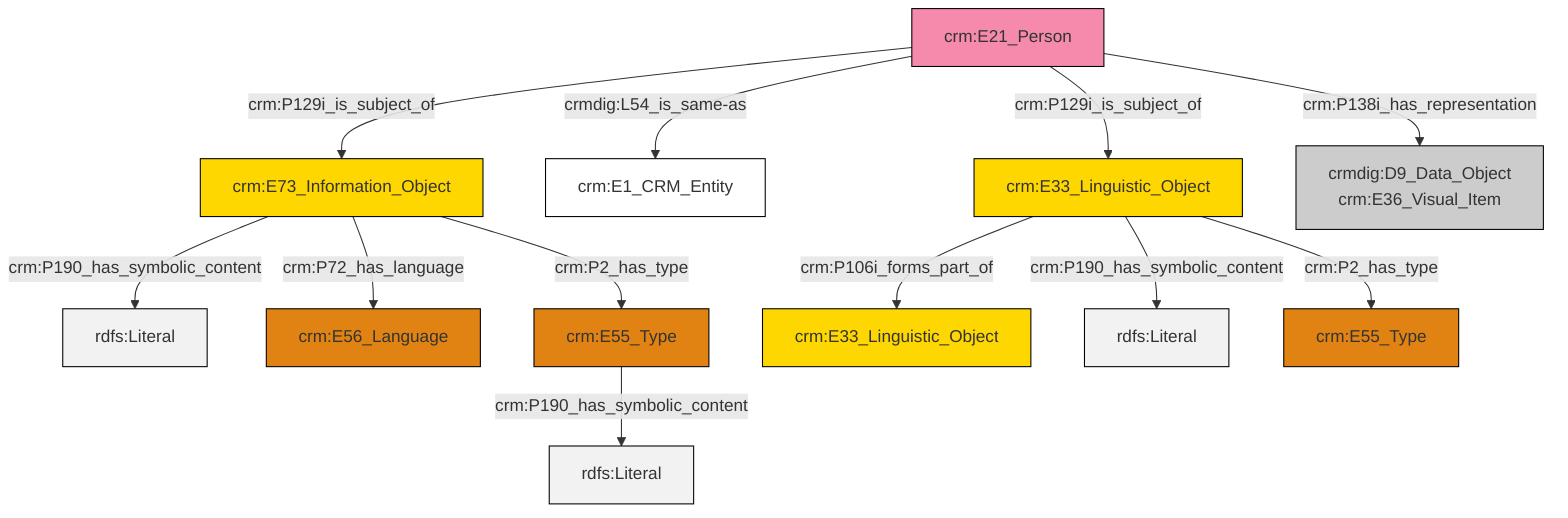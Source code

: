 graph TD
classDef Literal fill:#f2f2f2,stroke:#000000;
classDef CRM_Entity fill:#FFFFFF,stroke:#000000;
classDef Temporal_Entity fill:#00C9E6, stroke:#000000;
classDef Type fill:#E18312, stroke:#000000;
classDef Time-Span fill:#2C9C91, stroke:#000000;
classDef Appellation fill:#FFEB7F, stroke:#000000;
classDef Place fill:#008836, stroke:#000000;
classDef Persistent_Item fill:#B266B2, stroke:#000000;
classDef Conceptual_Object fill:#FFD700, stroke:#000000;
classDef Physical_Thing fill:#D2B48C, stroke:#000000;
classDef Actor fill:#f58aad, stroke:#000000;
classDef PC_Classes fill:#4ce600, stroke:#000000;
classDef Multi fill:#cccccc,stroke:#000000;

0["crm:E21_Person"]:::Actor -->|crm:P129i_is_subject_of| 1["crm:E73_Information_Object"]:::Conceptual_Object
2["crm:E33_Linguistic_Object"]:::Conceptual_Object -->|crm:P106i_forms_part_of| 3["crm:E33_Linguistic_Object"]:::Conceptual_Object
1["crm:E73_Information_Object"]:::Conceptual_Object -->|crm:P190_has_symbolic_content| 6[rdfs:Literal]:::Literal
0["crm:E21_Person"]:::Actor -->|crmdig:L54_is_same-as| 12["crm:E1_CRM_Entity"]:::CRM_Entity
1["crm:E73_Information_Object"]:::Conceptual_Object -->|crm:P72_has_language| 4["crm:E56_Language"]:::Type
17["crm:E55_Type"]:::Type -->|crm:P190_has_symbolic_content| 18[rdfs:Literal]:::Literal
2["crm:E33_Linguistic_Object"]:::Conceptual_Object -->|crm:P190_has_symbolic_content| 19[rdfs:Literal]:::Literal
2["crm:E33_Linguistic_Object"]:::Conceptual_Object -->|crm:P2_has_type| 10["crm:E55_Type"]:::Type
1["crm:E73_Information_Object"]:::Conceptual_Object -->|crm:P2_has_type| 17["crm:E55_Type"]:::Type
0["crm:E21_Person"]:::Actor -->|crm:P129i_is_subject_of| 2["crm:E33_Linguistic_Object"]:::Conceptual_Object
0["crm:E21_Person"]:::Actor -->|crm:P138i_has_representation| 8["crmdig:D9_Data_Object<br>crm:E36_Visual_Item"]:::Multi